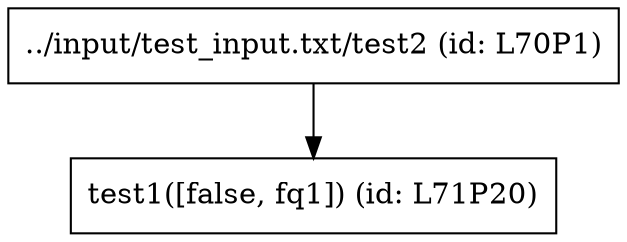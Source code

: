 digraph graphname {
"../input/test_input.txt/test2 (id: L70P1)"[shape=box]
"test1([false, fq1]) (id: L71P20)"[shape=box]
"../input/test_input.txt/test2 (id: L70P1)" -> "test1([false, fq1]) (id: L71P20)"[shape=box];
}